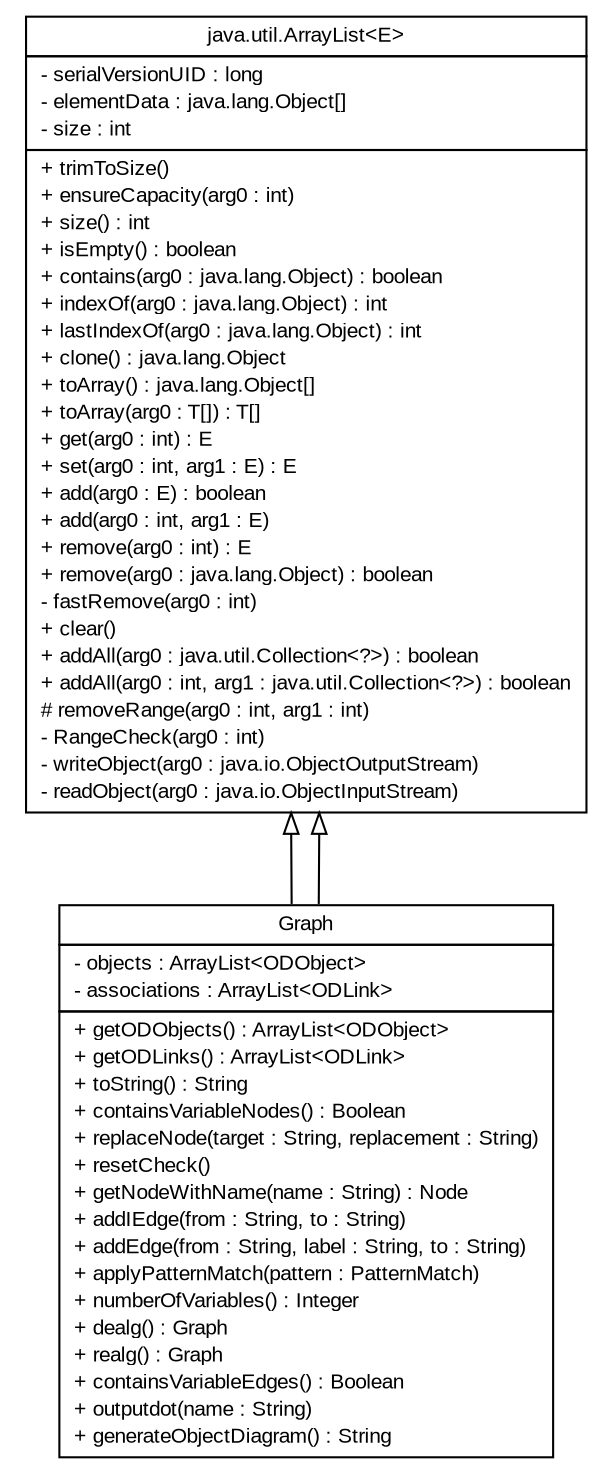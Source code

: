#!/usr/local/bin/dot
#
# Class diagram 
# Generated by UMLGraph version 5.2 (http://www.umlgraph.org/)
#

digraph G {
	edge [fontname="arial",fontsize=10,labelfontname="arial",labelfontsize=10];
	node [fontname="arial",fontsize=10,shape=plaintext];
	nodesep=0.25;
	ranksep=0.5;
	// model.Graph
	c1228 [label=<<table title="model.Graph" border="0" cellborder="1" cellspacing="0" cellpadding="2" port="p" href="./Graph.html">
		<tr><td><table border="0" cellspacing="0" cellpadding="1">
<tr><td align="center" balign="center"> Graph </td></tr>
		</table></td></tr>
		<tr><td><table border="0" cellspacing="0" cellpadding="1">
<tr><td align="left" balign="left"> - objects : ArrayList&lt;ODObject&gt; </td></tr>
<tr><td align="left" balign="left"> - associations : ArrayList&lt;ODLink&gt; </td></tr>
		</table></td></tr>
		<tr><td><table border="0" cellspacing="0" cellpadding="1">
<tr><td align="left" balign="left"> + getODObjects() : ArrayList&lt;ODObject&gt; </td></tr>
<tr><td align="left" balign="left"> + getODLinks() : ArrayList&lt;ODLink&gt; </td></tr>
<tr><td align="left" balign="left"> + toString() : String </td></tr>
<tr><td align="left" balign="left"> + containsVariableNodes() : Boolean </td></tr>
<tr><td align="left" balign="left"> + replaceNode(target : String, replacement : String) </td></tr>
<tr><td align="left" balign="left"> + resetCheck() </td></tr>
<tr><td align="left" balign="left"> + getNodeWithName(name : String) : Node </td></tr>
<tr><td align="left" balign="left"> + addIEdge(from : String, to : String) </td></tr>
<tr><td align="left" balign="left"> + addEdge(from : String, label : String, to : String) </td></tr>
<tr><td align="left" balign="left"> + applyPatternMatch(pattern : PatternMatch) </td></tr>
<tr><td align="left" balign="left"> + numberOfVariables() : Integer </td></tr>
<tr><td align="left" balign="left"> + dealg() : Graph </td></tr>
<tr><td align="left" balign="left"> + realg() : Graph </td></tr>
<tr><td align="left" balign="left"> + containsVariableEdges() : Boolean </td></tr>
<tr><td align="left" balign="left"> + outputdot(name : String) </td></tr>
<tr><td align="left" balign="left"> + generateObjectDiagram() : String </td></tr>
		</table></td></tr>
		</table>>, fontname="arial", fontcolor="black", fontsize=10.0];
	//model.Graph extends java.util.ArrayList<model.Edge>
	c1255:p -> c1228:p [dir=back,arrowtail=empty];
	//model.Graph extends java.util.ArrayList<model.Edge>
	c1255:p -> c1228:p [dir=back,arrowtail=empty];
	// java.util.ArrayList<E>
	c1255 [label=<<table title="java.util.ArrayList" border="0" cellborder="1" cellspacing="0" cellpadding="2" port="p" href="http://java.sun.com/j2se/1.4.2/docs/api/java/util/ArrayList.html">
		<tr><td><table border="0" cellspacing="0" cellpadding="1">
<tr><td align="center" balign="center"> java.util.ArrayList&lt;E&gt; </td></tr>
		</table></td></tr>
		<tr><td><table border="0" cellspacing="0" cellpadding="1">
<tr><td align="left" balign="left"> - serialVersionUID : long </td></tr>
<tr><td align="left" balign="left"> - elementData : java.lang.Object[] </td></tr>
<tr><td align="left" balign="left"> - size : int </td></tr>
		</table></td></tr>
		<tr><td><table border="0" cellspacing="0" cellpadding="1">
<tr><td align="left" balign="left"> + trimToSize() </td></tr>
<tr><td align="left" balign="left"> + ensureCapacity(arg0 : int) </td></tr>
<tr><td align="left" balign="left"> + size() : int </td></tr>
<tr><td align="left" balign="left"> + isEmpty() : boolean </td></tr>
<tr><td align="left" balign="left"> + contains(arg0 : java.lang.Object) : boolean </td></tr>
<tr><td align="left" balign="left"> + indexOf(arg0 : java.lang.Object) : int </td></tr>
<tr><td align="left" balign="left"> + lastIndexOf(arg0 : java.lang.Object) : int </td></tr>
<tr><td align="left" balign="left"> + clone() : java.lang.Object </td></tr>
<tr><td align="left" balign="left"> + toArray() : java.lang.Object[] </td></tr>
<tr><td align="left" balign="left"> + toArray(arg0 : T[]) : T[] </td></tr>
<tr><td align="left" balign="left"> + get(arg0 : int) : E </td></tr>
<tr><td align="left" balign="left"> + set(arg0 : int, arg1 : E) : E </td></tr>
<tr><td align="left" balign="left"> + add(arg0 : E) : boolean </td></tr>
<tr><td align="left" balign="left"> + add(arg0 : int, arg1 : E) </td></tr>
<tr><td align="left" balign="left"> + remove(arg0 : int) : E </td></tr>
<tr><td align="left" balign="left"> + remove(arg0 : java.lang.Object) : boolean </td></tr>
<tr><td align="left" balign="left"> - fastRemove(arg0 : int) </td></tr>
<tr><td align="left" balign="left"> + clear() </td></tr>
<tr><td align="left" balign="left"> + addAll(arg0 : java.util.Collection&lt;?&gt;) : boolean </td></tr>
<tr><td align="left" balign="left"> + addAll(arg0 : int, arg1 : java.util.Collection&lt;?&gt;) : boolean </td></tr>
<tr><td align="left" balign="left"> # removeRange(arg0 : int, arg1 : int) </td></tr>
<tr><td align="left" balign="left"> - RangeCheck(arg0 : int) </td></tr>
<tr><td align="left" balign="left"> - writeObject(arg0 : java.io.ObjectOutputStream) </td></tr>
<tr><td align="left" balign="left"> - readObject(arg0 : java.io.ObjectInputStream) </td></tr>
		</table></td></tr>
		</table>>, fontname="arial", fontcolor="black", fontsize=10.0];
}


